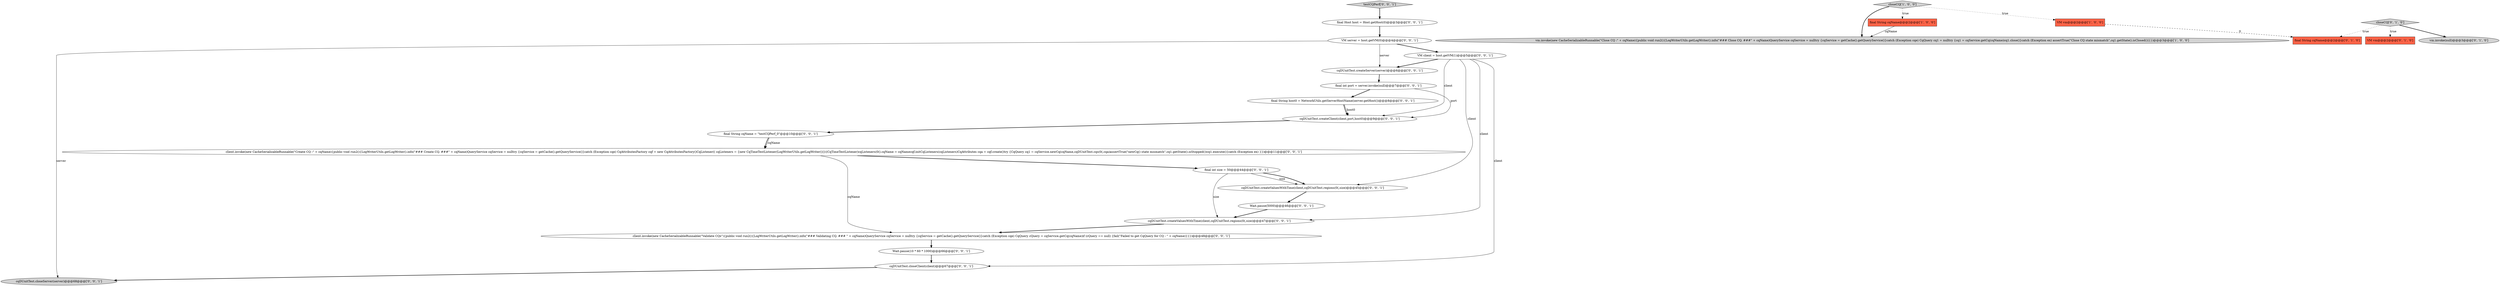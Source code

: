 digraph {
16 [style = filled, label = "final String host0 = NetworkUtils.getServerHostName(server.getHost())@@@8@@@['0', '0', '1']", fillcolor = white, shape = ellipse image = "AAA0AAABBB3BBB"];
21 [style = filled, label = "cqDUnitTest.createServer(server)@@@6@@@['0', '0', '1']", fillcolor = white, shape = ellipse image = "AAA0AAABBB3BBB"];
0 [style = filled, label = "final String cqName@@@2@@@['1', '0', '0']", fillcolor = tomato, shape = box image = "AAA0AAABBB1BBB"];
25 [style = filled, label = "client.invoke(new CacheSerializableRunnable(\"Create CQ :\" + cqName){public void run2(){LogWriterUtils.getLogWriter().info(\"### Create CQ. ###\" + cqName)QueryService cqService = nulltry {cqService = getCache().getQueryService()}catch (Exception cqe) CqAttributesFactory cqf = new CqAttributesFactory()CqListener(( cqListeners = {new CqTimeTestListener(LogWriterUtils.getLogWriter())}((CqTimeTestListener)cqListeners(0().cqName = cqNamecqf.initCqListeners(cqListeners)CqAttributes cqa = cqf.create()try {CqQuery cq1 = cqService.newCq(cqName,cqDUnitTest.cqs(0(,cqa)assertTrue(\"newCq() state mismatch\",cq1.getState().isStopped())cq1.execute()}catch (Exception ex) }})@@@11@@@['0', '0', '1']", fillcolor = white, shape = ellipse image = "AAA0AAABBB3BBB"];
20 [style = filled, label = "final int size = 50@@@44@@@['0', '0', '1']", fillcolor = white, shape = ellipse image = "AAA0AAABBB3BBB"];
23 [style = filled, label = "final String cqName = \"testCQPerf_0\"@@@10@@@['0', '0', '1']", fillcolor = white, shape = ellipse image = "AAA0AAABBB3BBB"];
11 [style = filled, label = "cqDUnitTest.createClient(client,port,host0)@@@9@@@['0', '0', '1']", fillcolor = white, shape = ellipse image = "AAA0AAABBB3BBB"];
8 [style = filled, label = "client.invoke(new CacheSerializableRunnable(\"Validate CQs\"){public void run2(){LogWriterUtils.getLogWriter().info(\"### Validating CQ. ### \" + cqName)QueryService cqService = nulltry {cqService = getCache().getQueryService()}catch (Exception cqe) CqQuery cQuery = cqService.getCq(cqName)if (cQuery == null) {fail(\"Failed to get CqQuery for CQ : \" + cqName)}}})@@@48@@@['0', '0', '1']", fillcolor = white, shape = ellipse image = "AAA0AAABBB3BBB"];
7 [style = filled, label = "final String cqName@@@2@@@['0', '1', '0']", fillcolor = tomato, shape = box image = "AAA1AAABBB2BBB"];
14 [style = filled, label = "Wait.pause(5000)@@@46@@@['0', '0', '1']", fillcolor = white, shape = ellipse image = "AAA0AAABBB3BBB"];
3 [style = filled, label = "closeCQ['1', '0', '0']", fillcolor = lightgray, shape = diamond image = "AAA0AAABBB1BBB"];
6 [style = filled, label = "VM vm@@@2@@@['0', '1', '0']", fillcolor = tomato, shape = box image = "AAA0AAABBB2BBB"];
12 [style = filled, label = "final Host host = Host.getHost(0)@@@3@@@['0', '0', '1']", fillcolor = white, shape = ellipse image = "AAA0AAABBB3BBB"];
4 [style = filled, label = "vm.invoke(null)@@@3@@@['0', '1', '0']", fillcolor = lightgray, shape = ellipse image = "AAA0AAABBB2BBB"];
24 [style = filled, label = "Wait.pause(10 * 60 * 1000)@@@66@@@['0', '0', '1']", fillcolor = white, shape = ellipse image = "AAA0AAABBB3BBB"];
19 [style = filled, label = "cqDUnitTest.createValuesWithTime(client,cqDUnitTest.regions(0(,size)@@@45@@@['0', '0', '1']", fillcolor = white, shape = ellipse image = "AAA0AAABBB3BBB"];
5 [style = filled, label = "closeCQ['0', '1', '0']", fillcolor = lightgray, shape = diamond image = "AAA0AAABBB2BBB"];
2 [style = filled, label = "VM vm@@@2@@@['1', '0', '0']", fillcolor = tomato, shape = box image = "AAA1AAABBB1BBB"];
10 [style = filled, label = "VM client = host.getVM(1)@@@5@@@['0', '0', '1']", fillcolor = white, shape = ellipse image = "AAA0AAABBB3BBB"];
1 [style = filled, label = "vm.invoke(new CacheSerializableRunnable(\"Close CQ :\" + cqName){public void run2(){LogWriterUtils.getLogWriter().info(\"### Close CQ. ###\" + cqName)QueryService cqService = nulltry {cqService = getCache().getQueryService()}catch (Exception cqe) CqQuery cq1 = nulltry {cq1 = cqService.getCq(cqName)cq1.close()}catch (Exception ex) assertTrue(\"Close CQ state mismatch\",cq1.getState().isClosed())}})@@@3@@@['1', '0', '0']", fillcolor = lightgray, shape = ellipse image = "AAA0AAABBB1BBB"];
9 [style = filled, label = "VM server = host.getVM(0)@@@4@@@['0', '0', '1']", fillcolor = white, shape = ellipse image = "AAA0AAABBB3BBB"];
18 [style = filled, label = "testCQPerf['0', '0', '1']", fillcolor = lightgray, shape = diamond image = "AAA0AAABBB3BBB"];
17 [style = filled, label = "final int port = server.invoke(null)@@@7@@@['0', '0', '1']", fillcolor = white, shape = ellipse image = "AAA0AAABBB3BBB"];
15 [style = filled, label = "cqDUnitTest.closeClient(client)@@@67@@@['0', '0', '1']", fillcolor = white, shape = ellipse image = "AAA0AAABBB3BBB"];
22 [style = filled, label = "cqDUnitTest.createValuesWithTime(client,cqDUnitTest.regions(0(,size)@@@47@@@['0', '0', '1']", fillcolor = white, shape = ellipse image = "AAA0AAABBB3BBB"];
13 [style = filled, label = "cqDUnitTest.closeServer(server)@@@68@@@['0', '0', '1']", fillcolor = lightgray, shape = ellipse image = "AAA0AAABBB3BBB"];
23->25 [style = bold, label=""];
9->21 [style = solid, label="server"];
15->13 [style = bold, label=""];
16->11 [style = bold, label=""];
3->1 [style = bold, label=""];
0->1 [style = solid, label="cqName"];
9->13 [style = solid, label="server"];
16->11 [style = solid, label="host0"];
10->11 [style = solid, label="client"];
14->22 [style = bold, label=""];
18->12 [style = bold, label=""];
5->6 [style = dotted, label="true"];
10->15 [style = solid, label="client"];
10->21 [style = bold, label=""];
20->19 [style = solid, label="size"];
9->10 [style = bold, label=""];
2->7 [style = dashed, label="0"];
12->9 [style = bold, label=""];
10->19 [style = solid, label="client"];
17->11 [style = solid, label="port"];
20->22 [style = solid, label="size"];
25->8 [style = solid, label="cqName"];
22->8 [style = bold, label=""];
25->20 [style = bold, label=""];
19->14 [style = bold, label=""];
5->7 [style = dotted, label="true"];
10->22 [style = solid, label="client"];
5->4 [style = bold, label=""];
3->0 [style = dotted, label="true"];
20->19 [style = bold, label=""];
11->23 [style = bold, label=""];
21->17 [style = bold, label=""];
17->16 [style = bold, label=""];
3->2 [style = dotted, label="true"];
23->25 [style = solid, label="cqName"];
24->15 [style = bold, label=""];
8->24 [style = bold, label=""];
}
